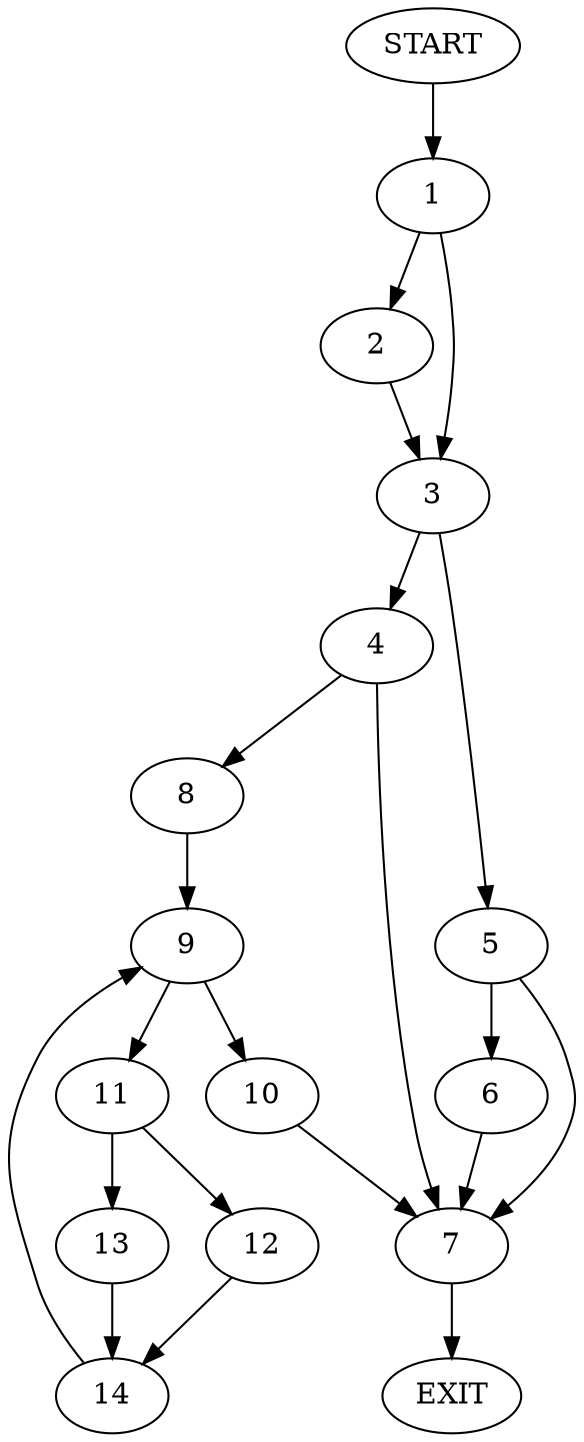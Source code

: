 digraph {
0 [label="START"]
15 [label="EXIT"]
0 -> 1
1 -> 2
1 -> 3
2 -> 3
3 -> 4
3 -> 5
5 -> 6
5 -> 7
4 -> 8
4 -> 7
6 -> 7
7 -> 15
8 -> 9
9 -> 10
9 -> 11
10 -> 7
11 -> 12
11 -> 13
13 -> 14
12 -> 14
14 -> 9
}
